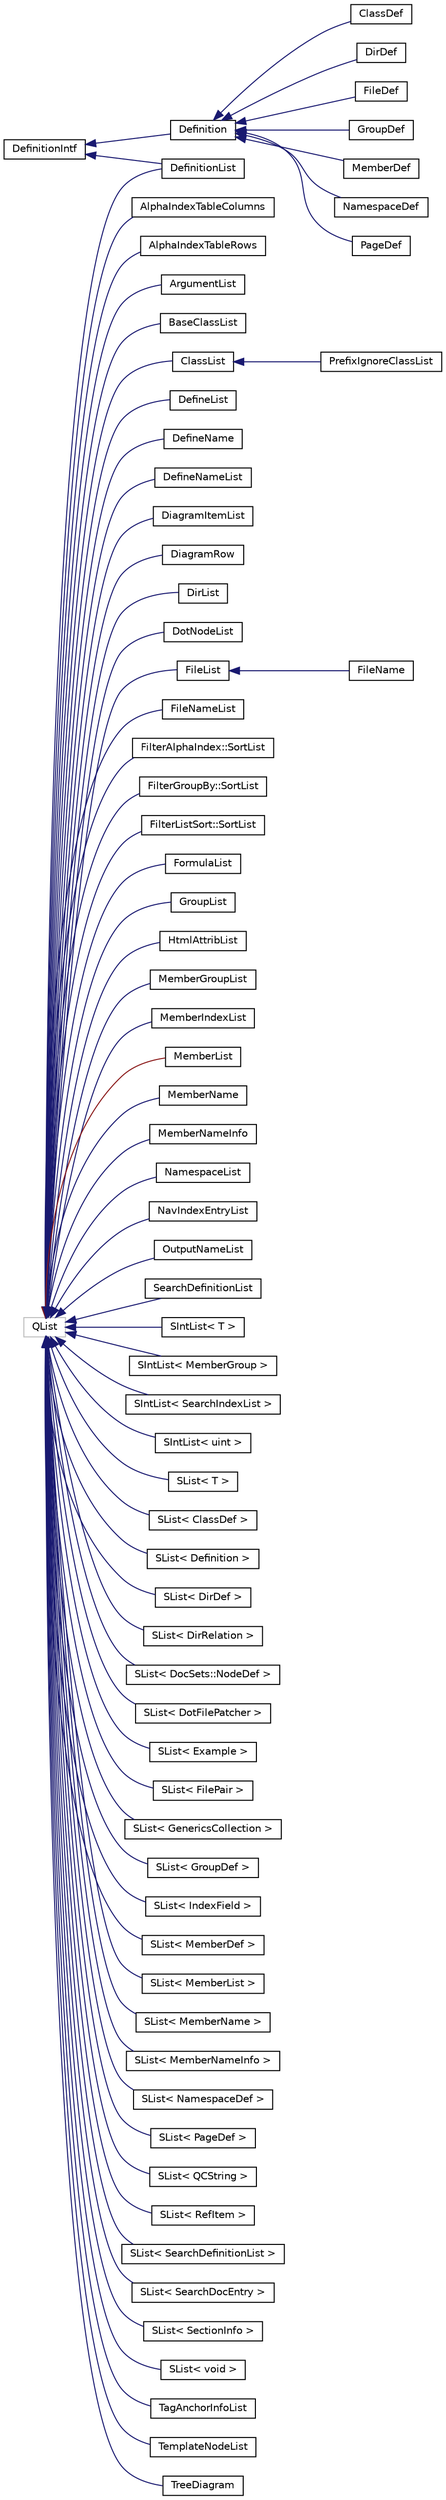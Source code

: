 digraph "Graphical Class Hierarchy"
{
 // INTERACTIVE_SVG=YES
  edge [fontname="Helvetica",fontsize="10",labelfontname="Helvetica",labelfontsize="10"];
  node [fontname="Helvetica",fontsize="10",shape=record];
  rankdir="LR";
  Node748 [label="DefinitionIntf",height=0.2,width=0.4,color="black", fillcolor="white", style="filled",URL="$d9/d4a/class_definition_intf.html",tooltip="Abstract interface for a Definition or DefinitionList. "];
  Node748 -> Node749 [dir="back",color="midnightblue",fontsize="10",style="solid",fontname="Helvetica"];
  Node749 [label="Definition",height=0.2,width=0.4,color="black", fillcolor="white", style="filled",URL="$d5/dcc/class_definition.html",tooltip="The common base class of all entity definitions found in the sources. "];
  Node749 -> Node750 [dir="back",color="midnightblue",fontsize="10",style="solid",fontname="Helvetica"];
  Node750 [label="ClassDef",height=0.2,width=0.4,color="black", fillcolor="white", style="filled",URL="$d1/dcf/class_class_def.html",tooltip="A class representing of a compound symbol. "];
  Node749 -> Node751 [dir="back",color="midnightblue",fontsize="10",style="solid",fontname="Helvetica"];
  Node751 [label="DirDef",height=0.2,width=0.4,color="black", fillcolor="white", style="filled",URL="$d4/dd4/class_dir_def.html",tooltip="A model of a directory symbol. "];
  Node749 -> Node752 [dir="back",color="midnightblue",fontsize="10",style="solid",fontname="Helvetica"];
  Node752 [label="FileDef",height=0.2,width=0.4,color="black", fillcolor="white", style="filled",URL="$de/db0/class_file_def.html",tooltip="A model of a file symbol. "];
  Node749 -> Node753 [dir="back",color="midnightblue",fontsize="10",style="solid",fontname="Helvetica"];
  Node753 [label="GroupDef",height=0.2,width=0.4,color="black", fillcolor="white", style="filled",URL="$d8/d09/class_group_def.html",tooltip="A model of a group of symbols. "];
  Node749 -> Node754 [dir="back",color="midnightblue",fontsize="10",style="solid",fontname="Helvetica"];
  Node754 [label="MemberDef",height=0.2,width=0.4,color="black", fillcolor="white", style="filled",URL="$da/d09/class_member_def.html",tooltip="A model of a class/file/namespace member symbol. "];
  Node749 -> Node755 [dir="back",color="midnightblue",fontsize="10",style="solid",fontname="Helvetica"];
  Node755 [label="NamespaceDef",height=0.2,width=0.4,color="black", fillcolor="white", style="filled",URL="$d0/d07/class_namespace_def.html",tooltip="A model of a namespace symbol. "];
  Node749 -> Node756 [dir="back",color="midnightblue",fontsize="10",style="solid",fontname="Helvetica"];
  Node756 [label="PageDef",height=0.2,width=0.4,color="black", fillcolor="white", style="filled",URL="$dd/d41/class_page_def.html",tooltip="A model of a page symbol. "];
  Node748 -> Node381 [dir="back",color="midnightblue",fontsize="10",style="solid",fontname="Helvetica"];
  Node381 [label="DefinitionList",height=0.2,width=0.4,color="black", fillcolor="white", style="filled",URL="$da/d39/class_definition_list.html",tooltip="A list of Definition objects. "];
  Node371 [label="QList",height=0.2,width=0.4,color="grey75", fillcolor="white", style="filled"];
  Node371 -> Node0 [dir="back",color="midnightblue",fontsize="10",style="solid",fontname="Helvetica"];
  Node0 [label="AlphaIndexTableColumns",height=0.2,width=0.4,color="black", fillcolor="white", style="filled",URL="$db/de8/class_alpha_index_table_columns.html",tooltip="Class representing the columns in the alphabetical class index. "];
  Node371 -> Node373 [dir="back",color="midnightblue",fontsize="10",style="solid",fontname="Helvetica"];
  Node373 [label="AlphaIndexTableRows",height=0.2,width=0.4,color="black", fillcolor="white", style="filled",URL="$d7/d7b/class_alpha_index_table_rows.html",tooltip="Class representing a row in the alphabetical class index. "];
  Node371 -> Node374 [dir="back",color="midnightblue",fontsize="10",style="solid",fontname="Helvetica"];
  Node374 [label="ArgumentList",height=0.2,width=0.4,color="black", fillcolor="white", style="filled",URL="$d7/df8/class_argument_list.html",tooltip="This class represents an function or template argument list. "];
  Node371 -> Node375 [dir="back",color="midnightblue",fontsize="10",style="solid",fontname="Helvetica"];
  Node375 [label="BaseClassList",height=0.2,width=0.4,color="black", fillcolor="white", style="filled",URL="$d7/d46/class_base_class_list.html",tooltip="List of base classes. "];
  Node371 -> Node376 [dir="back",color="midnightblue",fontsize="10",style="solid",fontname="Helvetica"];
  Node376 [label="ClassList",height=0.2,width=0.4,color="black", fillcolor="white", style="filled",URL="$d7/da3/class_class_list.html",tooltip="A list of ClassDef objects. "];
  Node376 -> Node377 [dir="back",color="midnightblue",fontsize="10",style="solid",fontname="Helvetica"];
  Node377 [label="PrefixIgnoreClassList",height=0.2,width=0.4,color="black", fillcolor="white", style="filled",URL="$da/dba/class_prefix_ignore_class_list.html",tooltip="Special class list where sorting takes IGNORE_PREFIX into account. "];
  Node371 -> Node378 [dir="back",color="midnightblue",fontsize="10",style="solid",fontname="Helvetica"];
  Node378 [label="DefineList",height=0.2,width=0.4,color="black", fillcolor="white", style="filled",URL="$dd/d65/class_define_list.html",tooltip="A list of Define objects. "];
  Node371 -> Node379 [dir="back",color="midnightblue",fontsize="10",style="solid",fontname="Helvetica"];
  Node379 [label="DefineName",height=0.2,width=0.4,color="black", fillcolor="white", style="filled",URL="$d9/d26/class_define_name.html",tooltip="A list of Define objects associated with a specific name. "];
  Node371 -> Node380 [dir="back",color="midnightblue",fontsize="10",style="solid",fontname="Helvetica"];
  Node380 [label="DefineNameList",height=0.2,width=0.4,color="black", fillcolor="white", style="filled",URL="$d1/dab/class_define_name_list.html",tooltip="A list of DefineName objects. "];
  Node371 -> Node381 [dir="back",color="midnightblue",fontsize="10",style="solid",fontname="Helvetica"];
  Node371 -> Node382 [dir="back",color="midnightblue",fontsize="10",style="solid",fontname="Helvetica"];
  Node382 [label="DiagramItemList",height=0.2,width=0.4,color="black", fillcolor="white", style="filled",URL="$d3/de8/class_diagram_item_list.html",tooltip="Class representing a list of DiagramItem object. "];
  Node371 -> Node383 [dir="back",color="midnightblue",fontsize="10",style="solid",fontname="Helvetica"];
  Node383 [label="DiagramRow",height=0.2,width=0.4,color="black", fillcolor="white", style="filled",URL="$d4/d34/class_diagram_row.html",tooltip="Class representing a row in the built-in class diagram. "];
  Node371 -> Node384 [dir="back",color="midnightblue",fontsize="10",style="solid",fontname="Helvetica"];
  Node384 [label="DirList",height=0.2,width=0.4,color="black", fillcolor="white", style="filled",URL="$dc/d2a/class_dir_list.html",tooltip="A list of directories. "];
  Node371 -> Node385 [dir="back",color="midnightblue",fontsize="10",style="solid",fontname="Helvetica"];
  Node385 [label="DotNodeList",height=0.2,width=0.4,color="black", fillcolor="white", style="filled",URL="$d9/df9/class_dot_node_list.html",tooltip="Class representing a list of DotNode objects. "];
  Node371 -> Node386 [dir="back",color="midnightblue",fontsize="10",style="solid",fontname="Helvetica"];
  Node386 [label="FileList",height=0.2,width=0.4,color="black", fillcolor="white", style="filled",URL="$d0/d18/class_file_list.html",tooltip="Class representing a list of FileDef objects. "];
  Node386 -> Node387 [dir="back",color="midnightblue",fontsize="10",style="solid",fontname="Helvetica"];
  Node387 [label="FileName",height=0.2,width=0.4,color="black", fillcolor="white", style="filled",URL="$dd/db9/class_file_name.html",tooltip="Class representing all files with a certain base name. "];
  Node371 -> Node388 [dir="back",color="midnightblue",fontsize="10",style="solid",fontname="Helvetica"];
  Node388 [label="FileNameList",height=0.2,width=0.4,color="black", fillcolor="white", style="filled",URL="$d9/d8c/class_file_name_list.html",tooltip="Class representing a list of FileName objects. "];
  Node371 -> Node389 [dir="back",color="midnightblue",fontsize="10",style="solid",fontname="Helvetica"];
  Node389 [label="FilterAlphaIndex::SortList",height=0.2,width=0.4,color="black", fillcolor="white", style="filled",URL="$d9/d7a/class_filter_alpha_index_1_1_sort_list.html"];
  Node371 -> Node390 [dir="back",color="midnightblue",fontsize="10",style="solid",fontname="Helvetica"];
  Node390 [label="FilterGroupBy::SortList",height=0.2,width=0.4,color="black", fillcolor="white", style="filled",URL="$dd/d08/class_filter_group_by_1_1_sort_list.html"];
  Node371 -> Node391 [dir="back",color="midnightblue",fontsize="10",style="solid",fontname="Helvetica"];
  Node391 [label="FilterListSort::SortList",height=0.2,width=0.4,color="black", fillcolor="white", style="filled",URL="$de/df6/class_filter_list_sort_1_1_sort_list.html"];
  Node371 -> Node392 [dir="back",color="midnightblue",fontsize="10",style="solid",fontname="Helvetica"];
  Node392 [label="FormulaList",height=0.2,width=0.4,color="black", fillcolor="white", style="filled",URL="$d3/dd0/class_formula_list.html",tooltip="A list of Formula objects. "];
  Node371 -> Node393 [dir="back",color="midnightblue",fontsize="10",style="solid",fontname="Helvetica"];
  Node393 [label="GroupList",height=0.2,width=0.4,color="black", fillcolor="white", style="filled",URL="$d3/d3b/class_group_list.html",tooltip="A list of GroupDef objects. "];
  Node371 -> Node394 [dir="back",color="midnightblue",fontsize="10",style="solid",fontname="Helvetica"];
  Node394 [label="HtmlAttribList",height=0.2,width=0.4,color="black", fillcolor="white", style="filled",URL="$db/d4d/class_html_attrib_list.html",tooltip="A list of Html attributes. "];
  Node371 -> Node395 [dir="back",color="midnightblue",fontsize="10",style="solid",fontname="Helvetica"];
  Node395 [label="MemberGroupList",height=0.2,width=0.4,color="black", fillcolor="white", style="filled",URL="$df/d11/class_member_group_list.html",tooltip="A list of MemberGroup objects. "];
  Node371 -> Node396 [dir="back",color="midnightblue",fontsize="10",style="solid",fontname="Helvetica"];
  Node396 [label="MemberIndexList",height=0.2,width=0.4,color="black", fillcolor="white", style="filled",URL="$d5/d15/class_member_index_list.html"];
  Node371 -> Node397 [dir="back",color="firebrick4",fontsize="10",style="solid",fontname="Helvetica"];
  Node397 [label="MemberList",height=0.2,width=0.4,color="black", fillcolor="white", style="filled",URL="$dd/d13/class_member_list.html",tooltip="A list of MemberDef objects. "];
  Node371 -> Node398 [dir="back",color="midnightblue",fontsize="10",style="solid",fontname="Helvetica"];
  Node398 [label="MemberName",height=0.2,width=0.4,color="black", fillcolor="white", style="filled",URL="$da/d7e/class_member_name.html",tooltip="Class representing all MemberDef objects with the same name. "];
  Node371 -> Node399 [dir="back",color="midnightblue",fontsize="10",style="solid",fontname="Helvetica"];
  Node399 [label="MemberNameInfo",height=0.2,width=0.4,color="black", fillcolor="white", style="filled",URL="$d4/d27/class_member_name_info.html",tooltip="Class representing all MemberInfo objects with the same name. "];
  Node371 -> Node400 [dir="back",color="midnightblue",fontsize="10",style="solid",fontname="Helvetica"];
  Node400 [label="NamespaceList",height=0.2,width=0.4,color="black", fillcolor="white", style="filled",URL="$d5/d36/class_namespace_list.html",tooltip="A list of NamespaceDef objects. "];
  Node371 -> Node401 [dir="back",color="midnightblue",fontsize="10",style="solid",fontname="Helvetica"];
  Node401 [label="NavIndexEntryList",height=0.2,width=0.4,color="black", fillcolor="white", style="filled",URL="$df/d10/class_nav_index_entry_list.html"];
  Node371 -> Node402 [dir="back",color="midnightblue",fontsize="10",style="solid",fontname="Helvetica"];
  Node402 [label="OutputNameList",height=0.2,width=0.4,color="black", fillcolor="white", style="filled",URL="$d6/dd7/class_output_name_list.html"];
  Node371 -> Node403 [dir="back",color="midnightblue",fontsize="10",style="solid",fontname="Helvetica"];
  Node403 [label="SearchDefinitionList",height=0.2,width=0.4,color="black", fillcolor="white", style="filled",URL="$d6/d03/class_search_definition_list.html"];
  Node371 -> Node404 [dir="back",color="midnightblue",fontsize="10",style="solid",fontname="Helvetica"];
  Node404 [label="SIntList\< T \>",height=0.2,width=0.4,color="black", fillcolor="white", style="filled",URL="$d8/d9a/class_s_int_list.html",tooltip="internal wrapper class that redirects compareValues() to the dictionary "];
  Node371 -> Node405 [dir="back",color="midnightblue",fontsize="10",style="solid",fontname="Helvetica"];
  Node405 [label="SIntList\< MemberGroup \>",height=0.2,width=0.4,color="black", fillcolor="white", style="filled",URL="$d8/d9a/class_s_int_list.html"];
  Node371 -> Node406 [dir="back",color="midnightblue",fontsize="10",style="solid",fontname="Helvetica"];
  Node406 [label="SIntList\< SearchIndexList \>",height=0.2,width=0.4,color="black", fillcolor="white", style="filled",URL="$d8/d9a/class_s_int_list.html"];
  Node371 -> Node407 [dir="back",color="midnightblue",fontsize="10",style="solid",fontname="Helvetica"];
  Node407 [label="SIntList\< uint \>",height=0.2,width=0.4,color="black", fillcolor="white", style="filled",URL="$d8/d9a/class_s_int_list.html"];
  Node371 -> Node408 [dir="back",color="midnightblue",fontsize="10",style="solid",fontname="Helvetica"];
  Node408 [label="SList\< T \>",height=0.2,width=0.4,color="black", fillcolor="white", style="filled",URL="$df/dce/class_s_list.html",tooltip="internal wrapper class that redirects compareValues() to the dictionary "];
  Node371 -> Node409 [dir="back",color="midnightblue",fontsize="10",style="solid",fontname="Helvetica"];
  Node409 [label="SList\< ClassDef \>",height=0.2,width=0.4,color="black", fillcolor="white", style="filled",URL="$df/dce/class_s_list.html"];
  Node371 -> Node410 [dir="back",color="midnightblue",fontsize="10",style="solid",fontname="Helvetica"];
  Node410 [label="SList\< Definition \>",height=0.2,width=0.4,color="black", fillcolor="white", style="filled",URL="$df/dce/class_s_list.html"];
  Node371 -> Node411 [dir="back",color="midnightblue",fontsize="10",style="solid",fontname="Helvetica"];
  Node411 [label="SList\< DirDef \>",height=0.2,width=0.4,color="black", fillcolor="white", style="filled",URL="$df/dce/class_s_list.html"];
  Node371 -> Node412 [dir="back",color="midnightblue",fontsize="10",style="solid",fontname="Helvetica"];
  Node412 [label="SList\< DirRelation \>",height=0.2,width=0.4,color="black", fillcolor="white", style="filled",URL="$df/dce/class_s_list.html"];
  Node371 -> Node413 [dir="back",color="midnightblue",fontsize="10",style="solid",fontname="Helvetica"];
  Node413 [label="SList\< DocSets::NodeDef \>",height=0.2,width=0.4,color="black", fillcolor="white", style="filled",URL="$df/dce/class_s_list.html"];
  Node371 -> Node414 [dir="back",color="midnightblue",fontsize="10",style="solid",fontname="Helvetica"];
  Node414 [label="SList\< DotFilePatcher \>",height=0.2,width=0.4,color="black", fillcolor="white", style="filled",URL="$df/dce/class_s_list.html"];
  Node371 -> Node415 [dir="back",color="midnightblue",fontsize="10",style="solid",fontname="Helvetica"];
  Node415 [label="SList\< Example \>",height=0.2,width=0.4,color="black", fillcolor="white", style="filled",URL="$df/dce/class_s_list.html"];
  Node371 -> Node416 [dir="back",color="midnightblue",fontsize="10",style="solid",fontname="Helvetica"];
  Node416 [label="SList\< FilePair \>",height=0.2,width=0.4,color="black", fillcolor="white", style="filled",URL="$df/dce/class_s_list.html"];
  Node371 -> Node417 [dir="back",color="midnightblue",fontsize="10",style="solid",fontname="Helvetica"];
  Node417 [label="SList\< GenericsCollection \>",height=0.2,width=0.4,color="black", fillcolor="white", style="filled",URL="$df/dce/class_s_list.html"];
  Node371 -> Node418 [dir="back",color="midnightblue",fontsize="10",style="solid",fontname="Helvetica"];
  Node418 [label="SList\< GroupDef \>",height=0.2,width=0.4,color="black", fillcolor="white", style="filled",URL="$df/dce/class_s_list.html"];
  Node371 -> Node419 [dir="back",color="midnightblue",fontsize="10",style="solid",fontname="Helvetica"];
  Node419 [label="SList\< IndexField \>",height=0.2,width=0.4,color="black", fillcolor="white", style="filled",URL="$df/dce/class_s_list.html"];
  Node371 -> Node420 [dir="back",color="midnightblue",fontsize="10",style="solid",fontname="Helvetica"];
  Node420 [label="SList\< MemberDef \>",height=0.2,width=0.4,color="black", fillcolor="white", style="filled",URL="$df/dce/class_s_list.html"];
  Node371 -> Node421 [dir="back",color="midnightblue",fontsize="10",style="solid",fontname="Helvetica"];
  Node421 [label="SList\< MemberList \>",height=0.2,width=0.4,color="black", fillcolor="white", style="filled",URL="$df/dce/class_s_list.html"];
  Node371 -> Node422 [dir="back",color="midnightblue",fontsize="10",style="solid",fontname="Helvetica"];
  Node422 [label="SList\< MemberName \>",height=0.2,width=0.4,color="black", fillcolor="white", style="filled",URL="$df/dce/class_s_list.html"];
  Node371 -> Node423 [dir="back",color="midnightblue",fontsize="10",style="solid",fontname="Helvetica"];
  Node423 [label="SList\< MemberNameInfo \>",height=0.2,width=0.4,color="black", fillcolor="white", style="filled",URL="$df/dce/class_s_list.html"];
  Node371 -> Node424 [dir="back",color="midnightblue",fontsize="10",style="solid",fontname="Helvetica"];
  Node424 [label="SList\< NamespaceDef \>",height=0.2,width=0.4,color="black", fillcolor="white", style="filled",URL="$df/dce/class_s_list.html"];
  Node371 -> Node425 [dir="back",color="midnightblue",fontsize="10",style="solid",fontname="Helvetica"];
  Node425 [label="SList\< PageDef \>",height=0.2,width=0.4,color="black", fillcolor="white", style="filled",URL="$df/dce/class_s_list.html"];
  Node371 -> Node426 [dir="back",color="midnightblue",fontsize="10",style="solid",fontname="Helvetica"];
  Node426 [label="SList\< QCString \>",height=0.2,width=0.4,color="black", fillcolor="white", style="filled",URL="$df/dce/class_s_list.html"];
  Node371 -> Node427 [dir="back",color="midnightblue",fontsize="10",style="solid",fontname="Helvetica"];
  Node427 [label="SList\< RefItem \>",height=0.2,width=0.4,color="black", fillcolor="white", style="filled",URL="$df/dce/class_s_list.html"];
  Node371 -> Node428 [dir="back",color="midnightblue",fontsize="10",style="solid",fontname="Helvetica"];
  Node428 [label="SList\< SearchDefinitionList \>",height=0.2,width=0.4,color="black", fillcolor="white", style="filled",URL="$df/dce/class_s_list.html"];
  Node371 -> Node429 [dir="back",color="midnightblue",fontsize="10",style="solid",fontname="Helvetica"];
  Node429 [label="SList\< SearchDocEntry \>",height=0.2,width=0.4,color="black", fillcolor="white", style="filled",URL="$df/dce/class_s_list.html"];
  Node371 -> Node430 [dir="back",color="midnightblue",fontsize="10",style="solid",fontname="Helvetica"];
  Node430 [label="SList\< SectionInfo \>",height=0.2,width=0.4,color="black", fillcolor="white", style="filled",URL="$df/dce/class_s_list.html"];
  Node371 -> Node431 [dir="back",color="midnightblue",fontsize="10",style="solid",fontname="Helvetica"];
  Node431 [label="SList\< void \>",height=0.2,width=0.4,color="black", fillcolor="white", style="filled",URL="$df/dce/class_s_list.html"];
  Node371 -> Node432 [dir="back",color="midnightblue",fontsize="10",style="solid",fontname="Helvetica"];
  Node432 [label="TagAnchorInfoList",height=0.2,width=0.4,color="black", fillcolor="white", style="filled",URL="$dc/d84/class_tag_anchor_info_list.html",tooltip="List of TagAnchorInfo objects. "];
  Node371 -> Node433 [dir="back",color="midnightblue",fontsize="10",style="solid",fontname="Helvetica"];
  Node433 [label="TemplateNodeList",height=0.2,width=0.4,color="black", fillcolor="white", style="filled",URL="$df/daf/class_template_node_list.html",tooltip="Class representing a list of AST nodes in a template. "];
  Node371 -> Node434 [dir="back",color="midnightblue",fontsize="10",style="solid",fontname="Helvetica"];
  Node434 [label="TreeDiagram",height=0.2,width=0.4,color="black", fillcolor="white", style="filled",URL="$d4/dc4/class_tree_diagram.html",tooltip="Class represeting the tree layout for the built-in class diagram. "];
}
